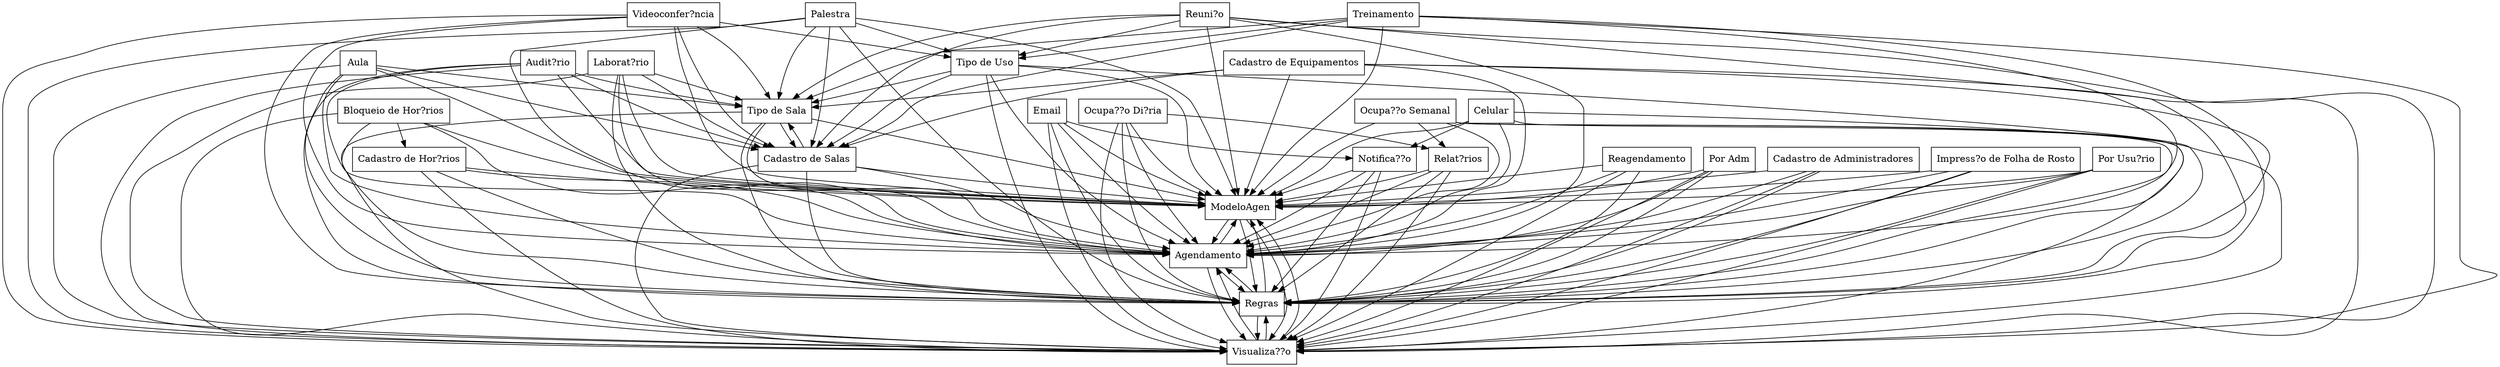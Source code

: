 digraph{
graph [rankdir=TB];
node [shape=box];
edge [arrowhead=normal];
0[label="Laborat?rio",]
1[label="Notifica??o",]
2[label="Reagendamento",]
3[label="Palestra",]
4[label="Aula",]
5[label="Por Usu?rio",]
6[label="Celular",]
7[label="Ocupa??o Di?ria",]
8[label="ModeloAgen",]
9[label="Tipo de Sala",]
10[label="Agendamento",]
11[label="Audit?rio",]
12[label="Visualiza??o",]
13[label="Cadastro de Hor?rios",]
14[label="Videoconfer?ncia",]
15[label="Treinamento",]
16[label="Email",]
17[label="Bloqueio de Hor?rios",]
18[label="Regras",]
19[label="Relat?rios",]
20[label="Cadastro de Salas",]
21[label="Cadastro de Equipamentos",]
22[label="Ocupa??o Semanal",]
23[label="Por Adm",]
24[label="Tipo de Uso",]
25[label="Cadastro de Administradores",]
26[label="Reuni?o",]
27[label="Impress?o de Folha de Rosto",]
0->8[label="",]
0->9[label="",]
0->10[label="",]
0->12[label="",]
0->18[label="",]
0->20[label="",]
1->8[label="",]
1->10[label="",]
1->12[label="",]
1->18[label="",]
2->8[label="",]
2->10[label="",]
2->12[label="",]
2->18[label="",]
3->8[label="",]
3->9[label="",]
3->10[label="",]
3->12[label="",]
3->18[label="",]
3->20[label="",]
3->24[label="",]
4->8[label="",]
4->9[label="",]
4->10[label="",]
4->12[label="",]
4->18[label="",]
4->20[label="",]
5->8[label="",]
5->10[label="",]
5->12[label="",]
5->18[label="",]
6->1[label="",]
6->8[label="",]
6->10[label="",]
6->12[label="",]
6->18[label="",]
7->8[label="",]
7->10[label="",]
7->12[label="",]
7->18[label="",]
7->19[label="",]
8->10[label="",]
8->12[label="",]
8->18[label="",]
9->8[label="",]
9->10[label="",]
9->12[label="",]
9->18[label="",]
9->20[label="",]
10->8[label="",]
10->12[label="",]
10->18[label="",]
11->8[label="",]
11->9[label="",]
11->10[label="",]
11->12[label="",]
11->18[label="",]
11->20[label="",]
12->8[label="",]
12->10[label="",]
12->18[label="",]
13->8[label="",]
13->10[label="",]
13->12[label="",]
13->18[label="",]
14->8[label="",]
14->9[label="",]
14->10[label="",]
14->12[label="",]
14->18[label="",]
14->20[label="",]
14->24[label="",]
15->8[label="",]
15->9[label="",]
15->10[label="",]
15->12[label="",]
15->18[label="",]
15->20[label="",]
15->24[label="",]
16->1[label="",]
16->8[label="",]
16->10[label="",]
16->12[label="",]
16->18[label="",]
17->8[label="",]
17->10[label="",]
17->12[label="",]
17->13[label="",]
17->18[label="",]
18->8[label="",]
18->10[label="",]
18->12[label="",]
19->8[label="",]
19->10[label="",]
19->12[label="",]
19->18[label="",]
20->8[label="",]
20->9[label="",]
20->10[label="",]
20->12[label="",]
20->18[label="",]
21->8[label="",]
21->9[label="",]
21->10[label="",]
21->12[label="",]
21->18[label="",]
21->20[label="",]
22->8[label="",]
22->10[label="",]
22->12[label="",]
22->18[label="",]
22->19[label="",]
23->8[label="",]
23->10[label="",]
23->12[label="",]
23->18[label="",]
24->8[label="",]
24->9[label="",]
24->10[label="",]
24->12[label="",]
24->18[label="",]
24->20[label="",]
25->8[label="",]
25->10[label="",]
25->12[label="",]
25->18[label="",]
26->8[label="",]
26->9[label="",]
26->10[label="",]
26->12[label="",]
26->18[label="",]
26->20[label="",]
26->24[label="",]
27->8[label="",]
27->10[label="",]
27->12[label="",]
27->18[label="",]
}
